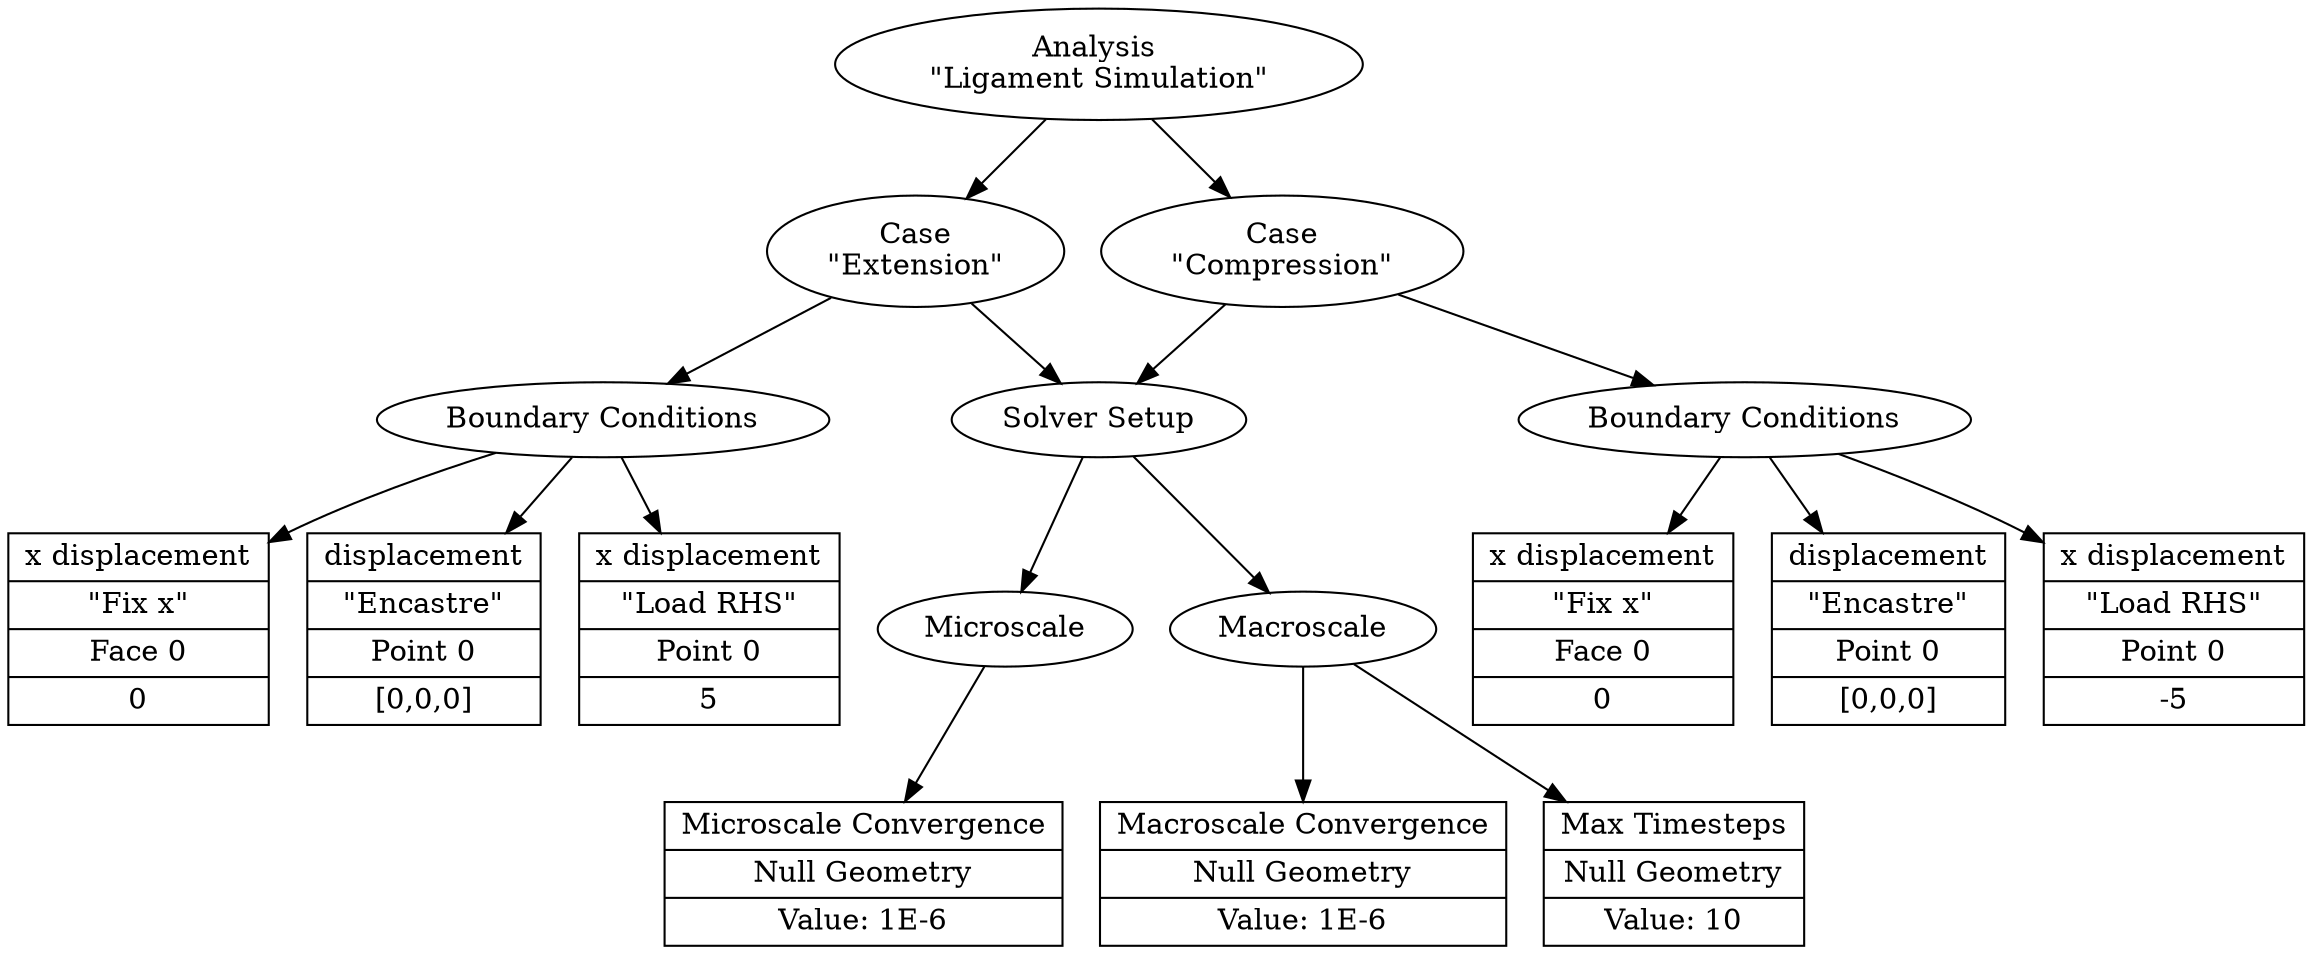 strict digraph {
  simulation [label="Analysis \n\"Ligament Simulation\""]
  micro_cnvg_tol [shape=record,label="{Microscale Convergence | Null Geometry | Value: 1E-6}"];
  macro_cnvg_tol [shape=record,label="{Macroscale Convergence | Null Geometry | Value: 1E-6}"];
  max_tsteps [shape=record,label="{Max Timesteps | Null Geometry | Value: 10}"];
  case1_bc [label="Boundary Conditions"];
  case2_bc [label="Boundary Conditions"];
  case1_fix_x [shape=record,label="{x displacement | \"Fix x\"| Face 0 | 0}"];
  case1_encastre [shape=record,label="{displacement | \"Encastre\" | Point 0 | [0,0,0]}"];
  case1_displacement [shape=record,label="{x displacement | \"Load RHS\" | Point 0| 5}"];
  case2_fix_x [shape=record,label="{x displacement | \"Fix x\"| Face 0 | 0}"];
  case2_encastre [shape=record,label="{displacement | \"Encastre\" | Point 0 | [0,0,0]}"];
  case2_displacement [shape=record,label="{x displacement | \"Load RHS\" | Point 0| -5}"];
  case1 [label="Case\n\"Extension\""]
  case2 [label="Case\n\"Compression\""]
  microscale [label="Microscale"];
  macroscale [label="Macroscale"];
  solver_setup [label="Solver Setup"];

  simulation -> {case1,case2};
  case1 -> solver_setup;
  case2 -> solver_setup;
  solver_setup -> {microscale, macroscale};
  microscale -> micro_cnvg_tol;
  macroscale -> macro_cnvg_tol;
  macroscale ->max_tsteps;
  case1->case1_bc;
  case2 -> case2_bc;
  case1_bc -> case1_fix_x;
  case1_bc -> case1_encastre;
  case1_bc -> case1_displacement;

  case2_bc -> case2_fix_x;
  case2_bc -> case2_encastre;
  case2_bc -> case2_displacement;
}
